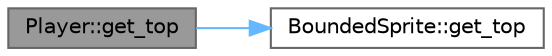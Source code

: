 digraph "Player::get_top"
{
 // LATEX_PDF_SIZE
  bgcolor="transparent";
  edge [fontname=Helvetica,fontsize=10,labelfontname=Helvetica,labelfontsize=10];
  node [fontname=Helvetica,fontsize=10,shape=box,height=0.2,width=0.4];
  rankdir="LR";
  Node1 [id="Node000001",label="Player::get_top",height=0.2,width=0.4,color="gray40", fillcolor="grey60", style="filled", fontcolor="black",tooltip=" "];
  Node1 -> Node2 [id="edge1_Node000001_Node000002",color="steelblue1",style="solid",tooltip=" "];
  Node2 [id="Node000002",label="BoundedSprite::get_top",height=0.2,width=0.4,color="grey40", fillcolor="white", style="filled",URL="$d2/d1f/classBoundedSprite.html#aee40993514ca362913e5c54381e39873",tooltip=" "];
}
